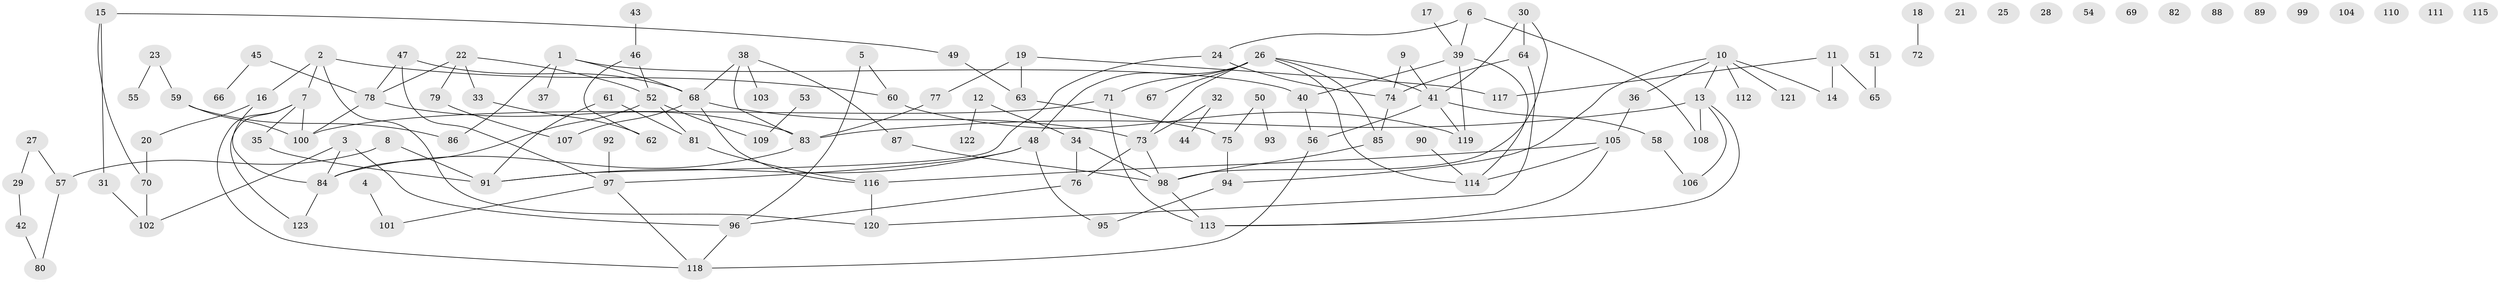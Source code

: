 // coarse degree distribution, {5: 0.10843373493975904, 3: 0.20481927710843373, 1: 0.1686746987951807, 4: 0.07228915662650602, 2: 0.1686746987951807, 6: 0.03614457831325301, 0: 0.1686746987951807, 10: 0.012048192771084338, 7: 0.04819277108433735, 8: 0.012048192771084338}
// Generated by graph-tools (version 1.1) at 2025/41/03/06/25 10:41:23]
// undirected, 123 vertices, 153 edges
graph export_dot {
graph [start="1"]
  node [color=gray90,style=filled];
  1;
  2;
  3;
  4;
  5;
  6;
  7;
  8;
  9;
  10;
  11;
  12;
  13;
  14;
  15;
  16;
  17;
  18;
  19;
  20;
  21;
  22;
  23;
  24;
  25;
  26;
  27;
  28;
  29;
  30;
  31;
  32;
  33;
  34;
  35;
  36;
  37;
  38;
  39;
  40;
  41;
  42;
  43;
  44;
  45;
  46;
  47;
  48;
  49;
  50;
  51;
  52;
  53;
  54;
  55;
  56;
  57;
  58;
  59;
  60;
  61;
  62;
  63;
  64;
  65;
  66;
  67;
  68;
  69;
  70;
  71;
  72;
  73;
  74;
  75;
  76;
  77;
  78;
  79;
  80;
  81;
  82;
  83;
  84;
  85;
  86;
  87;
  88;
  89;
  90;
  91;
  92;
  93;
  94;
  95;
  96;
  97;
  98;
  99;
  100;
  101;
  102;
  103;
  104;
  105;
  106;
  107;
  108;
  109;
  110;
  111;
  112;
  113;
  114;
  115;
  116;
  117;
  118;
  119;
  120;
  121;
  122;
  123;
  1 -- 37;
  1 -- 40;
  1 -- 68;
  1 -- 86;
  2 -- 7;
  2 -- 16;
  2 -- 60;
  2 -- 120;
  3 -- 84;
  3 -- 96;
  3 -- 102;
  4 -- 101;
  5 -- 60;
  5 -- 96;
  6 -- 24;
  6 -- 39;
  6 -- 108;
  7 -- 35;
  7 -- 100;
  7 -- 118;
  7 -- 123;
  8 -- 57;
  8 -- 91;
  9 -- 41;
  9 -- 74;
  10 -- 13;
  10 -- 14;
  10 -- 36;
  10 -- 94;
  10 -- 112;
  10 -- 121;
  11 -- 14;
  11 -- 65;
  11 -- 117;
  12 -- 34;
  12 -- 122;
  13 -- 83;
  13 -- 106;
  13 -- 108;
  13 -- 113;
  15 -- 31;
  15 -- 49;
  15 -- 70;
  16 -- 20;
  16 -- 84;
  17 -- 39;
  18 -- 72;
  19 -- 63;
  19 -- 77;
  19 -- 117;
  20 -- 70;
  22 -- 33;
  22 -- 52;
  22 -- 78;
  22 -- 79;
  23 -- 55;
  23 -- 59;
  24 -- 74;
  24 -- 91;
  26 -- 41;
  26 -- 48;
  26 -- 67;
  26 -- 71;
  26 -- 73;
  26 -- 85;
  26 -- 114;
  27 -- 29;
  27 -- 57;
  29 -- 42;
  30 -- 41;
  30 -- 64;
  30 -- 98;
  31 -- 102;
  32 -- 44;
  32 -- 73;
  33 -- 62;
  34 -- 76;
  34 -- 98;
  35 -- 91;
  36 -- 105;
  38 -- 68;
  38 -- 83;
  38 -- 87;
  38 -- 103;
  39 -- 40;
  39 -- 114;
  39 -- 119;
  40 -- 56;
  41 -- 56;
  41 -- 58;
  41 -- 119;
  42 -- 80;
  43 -- 46;
  45 -- 66;
  45 -- 78;
  46 -- 52;
  46 -- 62;
  47 -- 68;
  47 -- 78;
  47 -- 97;
  48 -- 91;
  48 -- 95;
  48 -- 97;
  49 -- 63;
  50 -- 75;
  50 -- 93;
  51 -- 65;
  52 -- 81;
  52 -- 84;
  52 -- 109;
  53 -- 109;
  56 -- 118;
  57 -- 80;
  58 -- 106;
  59 -- 86;
  59 -- 100;
  60 -- 119;
  61 -- 81;
  61 -- 91;
  63 -- 75;
  64 -- 74;
  64 -- 120;
  68 -- 73;
  68 -- 107;
  68 -- 116;
  70 -- 102;
  71 -- 100;
  71 -- 113;
  73 -- 76;
  73 -- 98;
  74 -- 85;
  75 -- 94;
  76 -- 96;
  77 -- 83;
  78 -- 83;
  78 -- 100;
  79 -- 107;
  81 -- 116;
  83 -- 84;
  84 -- 123;
  85 -- 98;
  87 -- 98;
  90 -- 114;
  92 -- 97;
  94 -- 95;
  96 -- 118;
  97 -- 101;
  97 -- 118;
  98 -- 113;
  105 -- 113;
  105 -- 114;
  105 -- 116;
  116 -- 120;
}
